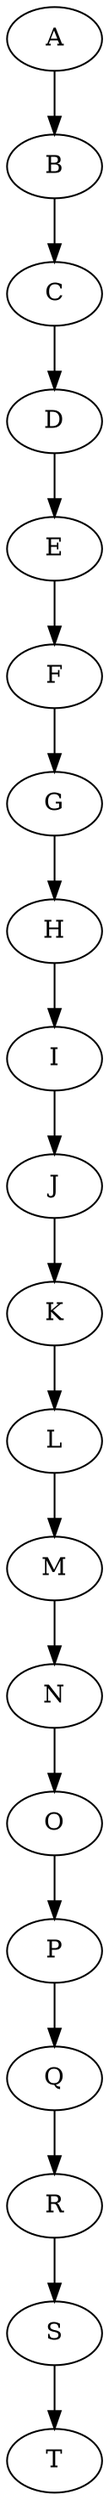 digraph "Nodes20_AnyNumProc" {
	A	 [Weight=20];
	B	 [Weight=19];
	C	 [Weight=18];
	D	 [Weight=17];
	E	 [Weight=16];
	F	 [Weight=15];
    G	 [Weight=14];
    H	 [Weight=13];
    I	 [Weight=12];
    J	 [Weight=11];
    K	 [Weight=10];
    L	 [Weight=9];
    M	 [Weight=8];
    N	 [Weight=7];
    O	 [Weight=6];
    P	 [Weight=5];
    Q	 [Weight=4];
    R	 [Weight=3];
    S	 [Weight=2];
    T	 [Weight=1];
	A -> B	 [Weight=10];
	B -> C	 [Weight=10];
	C -> D	 [Weight=10];
	D -> E	 [Weight=10];
    E -> F	 [Weight=10];
	F -> G	 [Weight=10];
    G -> H	 [Weight=10];
	H -> I	 [Weight=10];
    I -> J	 [Weight=10];
	J -> K	 [Weight=10];
    K -> L	 [Weight=10];
	L -> M	 [Weight=10];
    M -> N	 [Weight=10];
	N -> O	 [Weight=10];
    O -> P	 [Weight=10];
	P -> Q	 [Weight=10];
    Q -> R	 [Weight=10];
	R -> S	 [Weight=10];
    S -> T	 [Weight=10];
}
